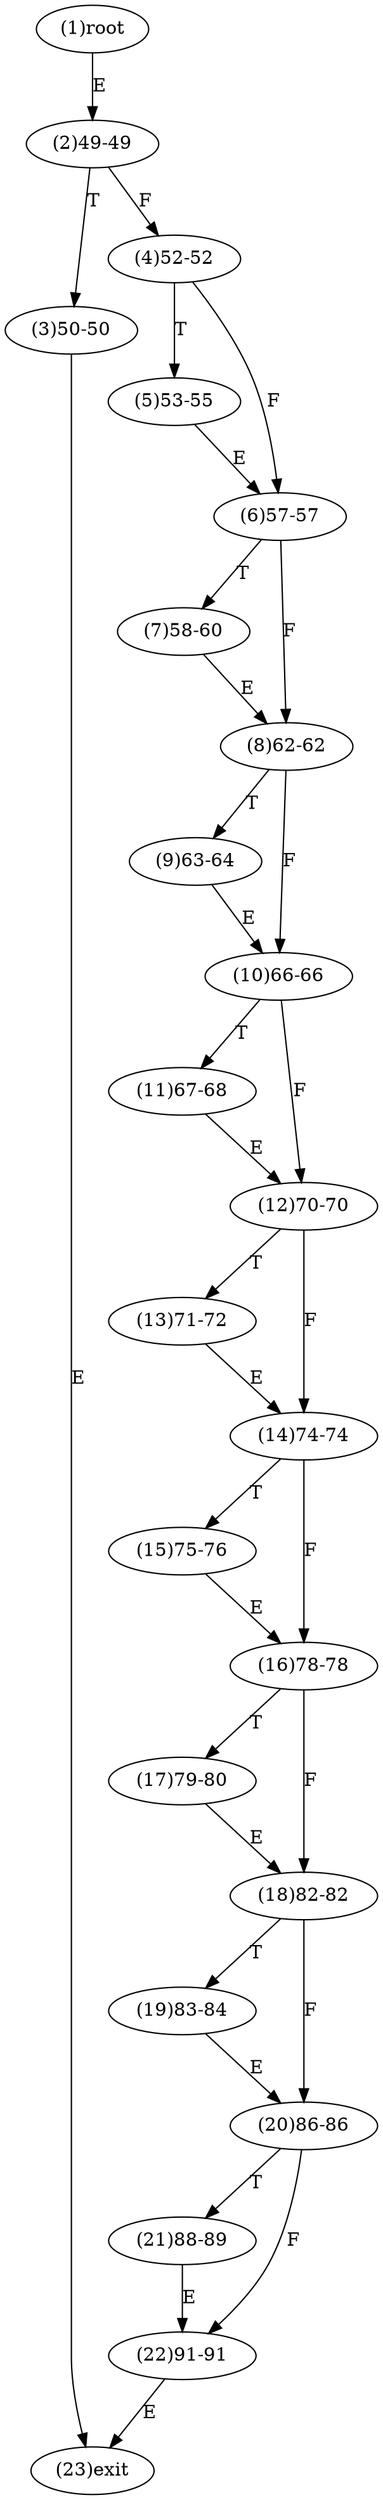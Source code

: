 digraph "" { 
1[ label="(1)root"];
2[ label="(2)49-49"];
3[ label="(3)50-50"];
4[ label="(4)52-52"];
5[ label="(5)53-55"];
6[ label="(6)57-57"];
7[ label="(7)58-60"];
8[ label="(8)62-62"];
9[ label="(9)63-64"];
10[ label="(10)66-66"];
11[ label="(11)67-68"];
12[ label="(12)70-70"];
13[ label="(13)71-72"];
14[ label="(14)74-74"];
15[ label="(15)75-76"];
17[ label="(17)79-80"];
16[ label="(16)78-78"];
19[ label="(19)83-84"];
18[ label="(18)82-82"];
21[ label="(21)88-89"];
20[ label="(20)86-86"];
23[ label="(23)exit"];
22[ label="(22)91-91"];
1->2[ label="E"];
2->4[ label="F"];
2->3[ label="T"];
3->23[ label="E"];
4->6[ label="F"];
4->5[ label="T"];
5->6[ label="E"];
6->8[ label="F"];
6->7[ label="T"];
7->8[ label="E"];
8->10[ label="F"];
8->9[ label="T"];
9->10[ label="E"];
10->12[ label="F"];
10->11[ label="T"];
11->12[ label="E"];
12->14[ label="F"];
12->13[ label="T"];
13->14[ label="E"];
14->16[ label="F"];
14->15[ label="T"];
15->16[ label="E"];
16->18[ label="F"];
16->17[ label="T"];
17->18[ label="E"];
18->20[ label="F"];
18->19[ label="T"];
19->20[ label="E"];
20->22[ label="F"];
20->21[ label="T"];
21->22[ label="E"];
22->23[ label="E"];
}